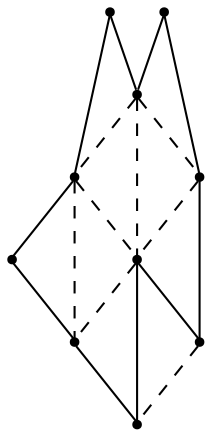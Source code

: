 graph G {
node [
shape=point];
0[label=0];
1[label=1];
2[label=2];
3[label=3];
4[label=4];
5[label=5];
6[label=6];
7[label=7];
8[label=8];
9[label=9];
0--2 [style=solid];
0--3 [style=solid];
1--2 [style=solid];
1--5 [style=solid];
2--3 [style=dashed];
2--5 [style=dashed];
2--6 [style=dashed];
3--4 [style=solid];
3--6 [style=dashed];
3--7 [style=dashed];
4--7 [style=solid];
5--6 [style=dashed];
5--8 [style=solid];
6--7 [style=dashed];
6--8 [style=solid];
6--9 [style=solid];
7--9 [style=solid];
8--9 [style=dashed];
}
